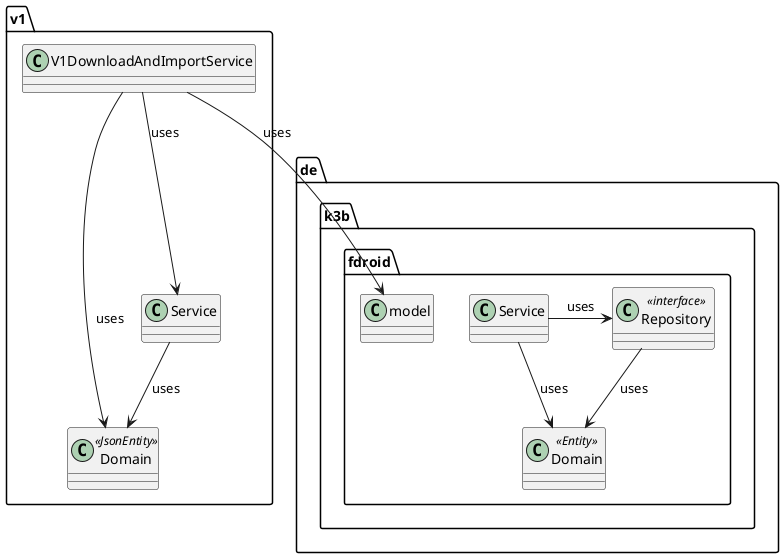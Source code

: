 @startuml
class v1.V1DownloadAndImportService

class v1.Domain <<JsonEntity>>
class v1.Service

v1.Service --> v1.Domain : uses

v1.V1DownloadAndImportService --> v1.Service : uses
v1.V1DownloadAndImportService --> v1.Domain : uses

v1.V1DownloadAndImportService --> de.k3b.fdroid.model : uses

class de.k3b.fdroid.Repository <<interface>>
class de.k3b.fdroid.Domain <<Entity>>
class de.k3b.fdroid.Service

de.k3b.fdroid.Service --> de.k3b.fdroid.Domain : uses
de.k3b.fdroid.Service -> de.k3b.fdroid.Repository : uses
de.k3b.fdroid.Repository --> de.k3b.fdroid.Domain : uses
@enduml